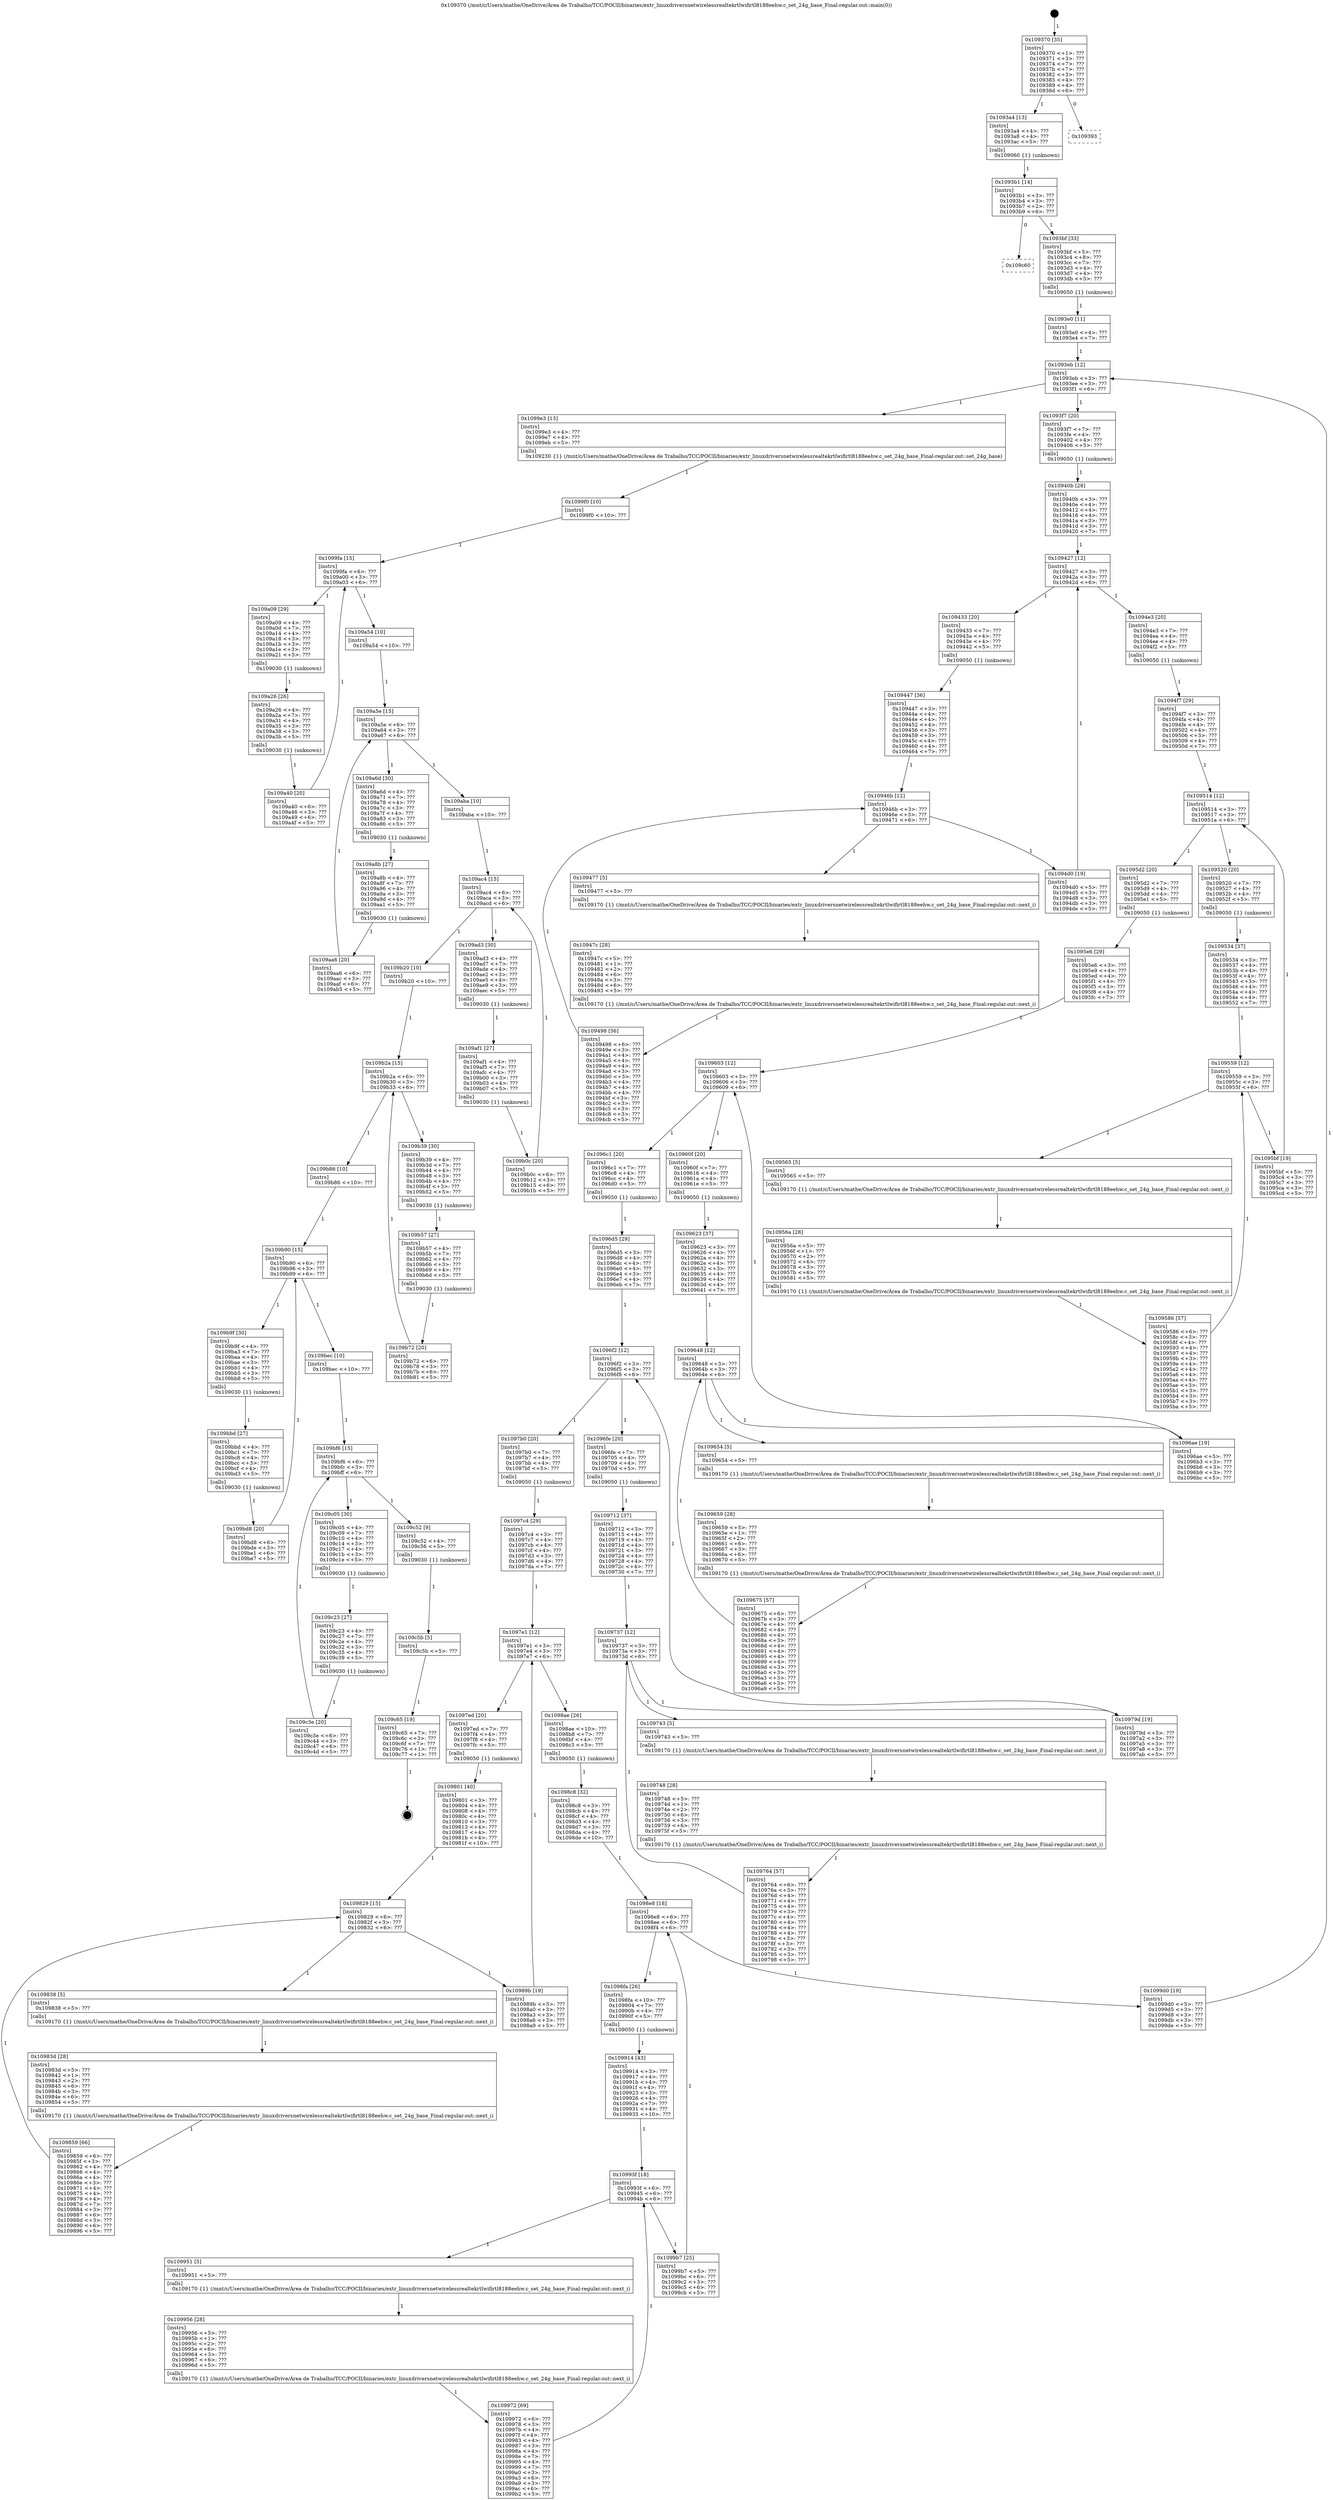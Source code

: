 digraph "0x109370" {
  label = "0x109370 (/mnt/c/Users/mathe/OneDrive/Área de Trabalho/TCC/POCII/binaries/extr_linuxdriversnetwirelessrealtekrtlwifirtl8188eehw.c_set_24g_base_Final-regular.out::main(0))"
  labelloc = "t"
  node[shape=record]

  Entry [label="",width=0.3,height=0.3,shape=circle,fillcolor=black,style=filled]
  "0x109370" [label="{
     0x109370 [35]\l
     | [instrs]\l
     &nbsp;&nbsp;0x109370 \<+1\>: ???\l
     &nbsp;&nbsp;0x109371 \<+3\>: ???\l
     &nbsp;&nbsp;0x109374 \<+7\>: ???\l
     &nbsp;&nbsp;0x10937b \<+7\>: ???\l
     &nbsp;&nbsp;0x109382 \<+3\>: ???\l
     &nbsp;&nbsp;0x109385 \<+4\>: ???\l
     &nbsp;&nbsp;0x109389 \<+4\>: ???\l
     &nbsp;&nbsp;0x10938d \<+6\>: ???\l
  }"]
  "0x1093a4" [label="{
     0x1093a4 [13]\l
     | [instrs]\l
     &nbsp;&nbsp;0x1093a4 \<+4\>: ???\l
     &nbsp;&nbsp;0x1093a8 \<+4\>: ???\l
     &nbsp;&nbsp;0x1093ac \<+5\>: ???\l
     | [calls]\l
     &nbsp;&nbsp;0x109060 \{1\} (unknown)\l
  }"]
  "0x109393" [label="{
     0x109393\l
  }", style=dashed]
  "0x1093b1" [label="{
     0x1093b1 [14]\l
     | [instrs]\l
     &nbsp;&nbsp;0x1093b1 \<+3\>: ???\l
     &nbsp;&nbsp;0x1093b4 \<+3\>: ???\l
     &nbsp;&nbsp;0x1093b7 \<+2\>: ???\l
     &nbsp;&nbsp;0x1093b9 \<+6\>: ???\l
  }"]
  "0x109c60" [label="{
     0x109c60\l
  }", style=dashed]
  "0x1093bf" [label="{
     0x1093bf [33]\l
     | [instrs]\l
     &nbsp;&nbsp;0x1093bf \<+5\>: ???\l
     &nbsp;&nbsp;0x1093c4 \<+8\>: ???\l
     &nbsp;&nbsp;0x1093cc \<+7\>: ???\l
     &nbsp;&nbsp;0x1093d3 \<+4\>: ???\l
     &nbsp;&nbsp;0x1093d7 \<+4\>: ???\l
     &nbsp;&nbsp;0x1093db \<+5\>: ???\l
     | [calls]\l
     &nbsp;&nbsp;0x109050 \{1\} (unknown)\l
  }"]
  Exit [label="",width=0.3,height=0.3,shape=circle,fillcolor=black,style=filled,peripheries=2]
  "0x1093eb" [label="{
     0x1093eb [12]\l
     | [instrs]\l
     &nbsp;&nbsp;0x1093eb \<+3\>: ???\l
     &nbsp;&nbsp;0x1093ee \<+3\>: ???\l
     &nbsp;&nbsp;0x1093f1 \<+6\>: ???\l
  }"]
  "0x1099e3" [label="{
     0x1099e3 [13]\l
     | [instrs]\l
     &nbsp;&nbsp;0x1099e3 \<+4\>: ???\l
     &nbsp;&nbsp;0x1099e7 \<+4\>: ???\l
     &nbsp;&nbsp;0x1099eb \<+5\>: ???\l
     | [calls]\l
     &nbsp;&nbsp;0x109230 \{1\} (/mnt/c/Users/mathe/OneDrive/Área de Trabalho/TCC/POCII/binaries/extr_linuxdriversnetwirelessrealtekrtlwifirtl8188eehw.c_set_24g_base_Final-regular.out::set_24g_base)\l
  }"]
  "0x1093f7" [label="{
     0x1093f7 [20]\l
     | [instrs]\l
     &nbsp;&nbsp;0x1093f7 \<+7\>: ???\l
     &nbsp;&nbsp;0x1093fe \<+4\>: ???\l
     &nbsp;&nbsp;0x109402 \<+4\>: ???\l
     &nbsp;&nbsp;0x109406 \<+5\>: ???\l
     | [calls]\l
     &nbsp;&nbsp;0x109050 \{1\} (unknown)\l
  }"]
  "0x109427" [label="{
     0x109427 [12]\l
     | [instrs]\l
     &nbsp;&nbsp;0x109427 \<+3\>: ???\l
     &nbsp;&nbsp;0x10942a \<+3\>: ???\l
     &nbsp;&nbsp;0x10942d \<+6\>: ???\l
  }"]
  "0x1094e3" [label="{
     0x1094e3 [20]\l
     | [instrs]\l
     &nbsp;&nbsp;0x1094e3 \<+7\>: ???\l
     &nbsp;&nbsp;0x1094ea \<+4\>: ???\l
     &nbsp;&nbsp;0x1094ee \<+4\>: ???\l
     &nbsp;&nbsp;0x1094f2 \<+5\>: ???\l
     | [calls]\l
     &nbsp;&nbsp;0x109050 \{1\} (unknown)\l
  }"]
  "0x109433" [label="{
     0x109433 [20]\l
     | [instrs]\l
     &nbsp;&nbsp;0x109433 \<+7\>: ???\l
     &nbsp;&nbsp;0x10943a \<+4\>: ???\l
     &nbsp;&nbsp;0x10943e \<+4\>: ???\l
     &nbsp;&nbsp;0x109442 \<+5\>: ???\l
     | [calls]\l
     &nbsp;&nbsp;0x109050 \{1\} (unknown)\l
  }"]
  "0x10946b" [label="{
     0x10946b [12]\l
     | [instrs]\l
     &nbsp;&nbsp;0x10946b \<+3\>: ???\l
     &nbsp;&nbsp;0x10946e \<+3\>: ???\l
     &nbsp;&nbsp;0x109471 \<+6\>: ???\l
  }"]
  "0x1094d0" [label="{
     0x1094d0 [19]\l
     | [instrs]\l
     &nbsp;&nbsp;0x1094d0 \<+5\>: ???\l
     &nbsp;&nbsp;0x1094d5 \<+3\>: ???\l
     &nbsp;&nbsp;0x1094d8 \<+3\>: ???\l
     &nbsp;&nbsp;0x1094db \<+3\>: ???\l
     &nbsp;&nbsp;0x1094de \<+5\>: ???\l
  }"]
  "0x109477" [label="{
     0x109477 [5]\l
     | [instrs]\l
     &nbsp;&nbsp;0x109477 \<+5\>: ???\l
     | [calls]\l
     &nbsp;&nbsp;0x109170 \{1\} (/mnt/c/Users/mathe/OneDrive/Área de Trabalho/TCC/POCII/binaries/extr_linuxdriversnetwirelessrealtekrtlwifirtl8188eehw.c_set_24g_base_Final-regular.out::next_i)\l
  }"]
  "0x10947c" [label="{
     0x10947c [28]\l
     | [instrs]\l
     &nbsp;&nbsp;0x10947c \<+5\>: ???\l
     &nbsp;&nbsp;0x109481 \<+1\>: ???\l
     &nbsp;&nbsp;0x109482 \<+2\>: ???\l
     &nbsp;&nbsp;0x109484 \<+6\>: ???\l
     &nbsp;&nbsp;0x10948a \<+3\>: ???\l
     &nbsp;&nbsp;0x10948d \<+6\>: ???\l
     &nbsp;&nbsp;0x109493 \<+5\>: ???\l
     | [calls]\l
     &nbsp;&nbsp;0x109170 \{1\} (/mnt/c/Users/mathe/OneDrive/Área de Trabalho/TCC/POCII/binaries/extr_linuxdriversnetwirelessrealtekrtlwifirtl8188eehw.c_set_24g_base_Final-regular.out::next_i)\l
  }"]
  "0x109498" [label="{
     0x109498 [56]\l
     | [instrs]\l
     &nbsp;&nbsp;0x109498 \<+6\>: ???\l
     &nbsp;&nbsp;0x10949e \<+3\>: ???\l
     &nbsp;&nbsp;0x1094a1 \<+4\>: ???\l
     &nbsp;&nbsp;0x1094a5 \<+4\>: ???\l
     &nbsp;&nbsp;0x1094a9 \<+4\>: ???\l
     &nbsp;&nbsp;0x1094ad \<+3\>: ???\l
     &nbsp;&nbsp;0x1094b0 \<+3\>: ???\l
     &nbsp;&nbsp;0x1094b3 \<+4\>: ???\l
     &nbsp;&nbsp;0x1094b7 \<+4\>: ???\l
     &nbsp;&nbsp;0x1094bb \<+4\>: ???\l
     &nbsp;&nbsp;0x1094bf \<+3\>: ???\l
     &nbsp;&nbsp;0x1094c2 \<+3\>: ???\l
     &nbsp;&nbsp;0x1094c5 \<+3\>: ???\l
     &nbsp;&nbsp;0x1094c8 \<+3\>: ???\l
     &nbsp;&nbsp;0x1094cb \<+5\>: ???\l
  }"]
  "0x109447" [label="{
     0x109447 [36]\l
     | [instrs]\l
     &nbsp;&nbsp;0x109447 \<+3\>: ???\l
     &nbsp;&nbsp;0x10944a \<+4\>: ???\l
     &nbsp;&nbsp;0x10944e \<+4\>: ???\l
     &nbsp;&nbsp;0x109452 \<+4\>: ???\l
     &nbsp;&nbsp;0x109456 \<+3\>: ???\l
     &nbsp;&nbsp;0x109459 \<+3\>: ???\l
     &nbsp;&nbsp;0x10945c \<+4\>: ???\l
     &nbsp;&nbsp;0x109460 \<+4\>: ???\l
     &nbsp;&nbsp;0x109464 \<+7\>: ???\l
  }"]
  "0x109c65" [label="{
     0x109c65 [19]\l
     | [instrs]\l
     &nbsp;&nbsp;0x109c65 \<+7\>: ???\l
     &nbsp;&nbsp;0x109c6c \<+3\>: ???\l
     &nbsp;&nbsp;0x109c6f \<+7\>: ???\l
     &nbsp;&nbsp;0x109c76 \<+1\>: ???\l
     &nbsp;&nbsp;0x109c77 \<+1\>: ???\l
  }"]
  "0x10940b" [label="{
     0x10940b [28]\l
     | [instrs]\l
     &nbsp;&nbsp;0x10940b \<+3\>: ???\l
     &nbsp;&nbsp;0x10940e \<+4\>: ???\l
     &nbsp;&nbsp;0x109412 \<+4\>: ???\l
     &nbsp;&nbsp;0x109416 \<+4\>: ???\l
     &nbsp;&nbsp;0x10941a \<+3\>: ???\l
     &nbsp;&nbsp;0x10941d \<+3\>: ???\l
     &nbsp;&nbsp;0x109420 \<+7\>: ???\l
  }"]
  "0x109514" [label="{
     0x109514 [12]\l
     | [instrs]\l
     &nbsp;&nbsp;0x109514 \<+3\>: ???\l
     &nbsp;&nbsp;0x109517 \<+3\>: ???\l
     &nbsp;&nbsp;0x10951a \<+6\>: ???\l
  }"]
  "0x1095d2" [label="{
     0x1095d2 [20]\l
     | [instrs]\l
     &nbsp;&nbsp;0x1095d2 \<+7\>: ???\l
     &nbsp;&nbsp;0x1095d9 \<+4\>: ???\l
     &nbsp;&nbsp;0x1095dd \<+4\>: ???\l
     &nbsp;&nbsp;0x1095e1 \<+5\>: ???\l
     | [calls]\l
     &nbsp;&nbsp;0x109050 \{1\} (unknown)\l
  }"]
  "0x109520" [label="{
     0x109520 [20]\l
     | [instrs]\l
     &nbsp;&nbsp;0x109520 \<+7\>: ???\l
     &nbsp;&nbsp;0x109527 \<+4\>: ???\l
     &nbsp;&nbsp;0x10952b \<+4\>: ???\l
     &nbsp;&nbsp;0x10952f \<+5\>: ???\l
     | [calls]\l
     &nbsp;&nbsp;0x109050 \{1\} (unknown)\l
  }"]
  "0x109559" [label="{
     0x109559 [12]\l
     | [instrs]\l
     &nbsp;&nbsp;0x109559 \<+3\>: ???\l
     &nbsp;&nbsp;0x10955c \<+3\>: ???\l
     &nbsp;&nbsp;0x10955f \<+6\>: ???\l
  }"]
  "0x1095bf" [label="{
     0x1095bf [19]\l
     | [instrs]\l
     &nbsp;&nbsp;0x1095bf \<+5\>: ???\l
     &nbsp;&nbsp;0x1095c4 \<+3\>: ???\l
     &nbsp;&nbsp;0x1095c7 \<+3\>: ???\l
     &nbsp;&nbsp;0x1095ca \<+3\>: ???\l
     &nbsp;&nbsp;0x1095cd \<+5\>: ???\l
  }"]
  "0x109565" [label="{
     0x109565 [5]\l
     | [instrs]\l
     &nbsp;&nbsp;0x109565 \<+5\>: ???\l
     | [calls]\l
     &nbsp;&nbsp;0x109170 \{1\} (/mnt/c/Users/mathe/OneDrive/Área de Trabalho/TCC/POCII/binaries/extr_linuxdriversnetwirelessrealtekrtlwifirtl8188eehw.c_set_24g_base_Final-regular.out::next_i)\l
  }"]
  "0x10956a" [label="{
     0x10956a [28]\l
     | [instrs]\l
     &nbsp;&nbsp;0x10956a \<+5\>: ???\l
     &nbsp;&nbsp;0x10956f \<+1\>: ???\l
     &nbsp;&nbsp;0x109570 \<+2\>: ???\l
     &nbsp;&nbsp;0x109572 \<+6\>: ???\l
     &nbsp;&nbsp;0x109578 \<+3\>: ???\l
     &nbsp;&nbsp;0x10957b \<+6\>: ???\l
     &nbsp;&nbsp;0x109581 \<+5\>: ???\l
     | [calls]\l
     &nbsp;&nbsp;0x109170 \{1\} (/mnt/c/Users/mathe/OneDrive/Área de Trabalho/TCC/POCII/binaries/extr_linuxdriversnetwirelessrealtekrtlwifirtl8188eehw.c_set_24g_base_Final-regular.out::next_i)\l
  }"]
  "0x109586" [label="{
     0x109586 [57]\l
     | [instrs]\l
     &nbsp;&nbsp;0x109586 \<+6\>: ???\l
     &nbsp;&nbsp;0x10958c \<+3\>: ???\l
     &nbsp;&nbsp;0x10958f \<+4\>: ???\l
     &nbsp;&nbsp;0x109593 \<+4\>: ???\l
     &nbsp;&nbsp;0x109597 \<+4\>: ???\l
     &nbsp;&nbsp;0x10959b \<+3\>: ???\l
     &nbsp;&nbsp;0x10959e \<+4\>: ???\l
     &nbsp;&nbsp;0x1095a2 \<+4\>: ???\l
     &nbsp;&nbsp;0x1095a6 \<+4\>: ???\l
     &nbsp;&nbsp;0x1095aa \<+4\>: ???\l
     &nbsp;&nbsp;0x1095ae \<+3\>: ???\l
     &nbsp;&nbsp;0x1095b1 \<+3\>: ???\l
     &nbsp;&nbsp;0x1095b4 \<+3\>: ???\l
     &nbsp;&nbsp;0x1095b7 \<+3\>: ???\l
     &nbsp;&nbsp;0x1095ba \<+5\>: ???\l
  }"]
  "0x109534" [label="{
     0x109534 [37]\l
     | [instrs]\l
     &nbsp;&nbsp;0x109534 \<+3\>: ???\l
     &nbsp;&nbsp;0x109537 \<+4\>: ???\l
     &nbsp;&nbsp;0x10953b \<+4\>: ???\l
     &nbsp;&nbsp;0x10953f \<+4\>: ???\l
     &nbsp;&nbsp;0x109543 \<+3\>: ???\l
     &nbsp;&nbsp;0x109546 \<+4\>: ???\l
     &nbsp;&nbsp;0x10954a \<+4\>: ???\l
     &nbsp;&nbsp;0x10954e \<+4\>: ???\l
     &nbsp;&nbsp;0x109552 \<+7\>: ???\l
  }"]
  "0x109c5b" [label="{
     0x109c5b [5]\l
     | [instrs]\l
     &nbsp;&nbsp;0x109c5b \<+5\>: ???\l
  }"]
  "0x1094f7" [label="{
     0x1094f7 [29]\l
     | [instrs]\l
     &nbsp;&nbsp;0x1094f7 \<+3\>: ???\l
     &nbsp;&nbsp;0x1094fa \<+4\>: ???\l
     &nbsp;&nbsp;0x1094fe \<+4\>: ???\l
     &nbsp;&nbsp;0x109502 \<+4\>: ???\l
     &nbsp;&nbsp;0x109506 \<+3\>: ???\l
     &nbsp;&nbsp;0x109509 \<+4\>: ???\l
     &nbsp;&nbsp;0x10950d \<+7\>: ???\l
  }"]
  "0x109603" [label="{
     0x109603 [12]\l
     | [instrs]\l
     &nbsp;&nbsp;0x109603 \<+3\>: ???\l
     &nbsp;&nbsp;0x109606 \<+3\>: ???\l
     &nbsp;&nbsp;0x109609 \<+6\>: ???\l
  }"]
  "0x1096c1" [label="{
     0x1096c1 [20]\l
     | [instrs]\l
     &nbsp;&nbsp;0x1096c1 \<+7\>: ???\l
     &nbsp;&nbsp;0x1096c8 \<+4\>: ???\l
     &nbsp;&nbsp;0x1096cc \<+4\>: ???\l
     &nbsp;&nbsp;0x1096d0 \<+5\>: ???\l
     | [calls]\l
     &nbsp;&nbsp;0x109050 \{1\} (unknown)\l
  }"]
  "0x10960f" [label="{
     0x10960f [20]\l
     | [instrs]\l
     &nbsp;&nbsp;0x10960f \<+7\>: ???\l
     &nbsp;&nbsp;0x109616 \<+4\>: ???\l
     &nbsp;&nbsp;0x10961a \<+4\>: ???\l
     &nbsp;&nbsp;0x10961e \<+5\>: ???\l
     | [calls]\l
     &nbsp;&nbsp;0x109050 \{1\} (unknown)\l
  }"]
  "0x109648" [label="{
     0x109648 [12]\l
     | [instrs]\l
     &nbsp;&nbsp;0x109648 \<+3\>: ???\l
     &nbsp;&nbsp;0x10964b \<+3\>: ???\l
     &nbsp;&nbsp;0x10964e \<+6\>: ???\l
  }"]
  "0x1096ae" [label="{
     0x1096ae [19]\l
     | [instrs]\l
     &nbsp;&nbsp;0x1096ae \<+5\>: ???\l
     &nbsp;&nbsp;0x1096b3 \<+3\>: ???\l
     &nbsp;&nbsp;0x1096b6 \<+3\>: ???\l
     &nbsp;&nbsp;0x1096b9 \<+3\>: ???\l
     &nbsp;&nbsp;0x1096bc \<+5\>: ???\l
  }"]
  "0x109654" [label="{
     0x109654 [5]\l
     | [instrs]\l
     &nbsp;&nbsp;0x109654 \<+5\>: ???\l
     | [calls]\l
     &nbsp;&nbsp;0x109170 \{1\} (/mnt/c/Users/mathe/OneDrive/Área de Trabalho/TCC/POCII/binaries/extr_linuxdriversnetwirelessrealtekrtlwifirtl8188eehw.c_set_24g_base_Final-regular.out::next_i)\l
  }"]
  "0x109659" [label="{
     0x109659 [28]\l
     | [instrs]\l
     &nbsp;&nbsp;0x109659 \<+5\>: ???\l
     &nbsp;&nbsp;0x10965e \<+1\>: ???\l
     &nbsp;&nbsp;0x10965f \<+2\>: ???\l
     &nbsp;&nbsp;0x109661 \<+6\>: ???\l
     &nbsp;&nbsp;0x109667 \<+3\>: ???\l
     &nbsp;&nbsp;0x10966a \<+6\>: ???\l
     &nbsp;&nbsp;0x109670 \<+5\>: ???\l
     | [calls]\l
     &nbsp;&nbsp;0x109170 \{1\} (/mnt/c/Users/mathe/OneDrive/Área de Trabalho/TCC/POCII/binaries/extr_linuxdriversnetwirelessrealtekrtlwifirtl8188eehw.c_set_24g_base_Final-regular.out::next_i)\l
  }"]
  "0x109675" [label="{
     0x109675 [57]\l
     | [instrs]\l
     &nbsp;&nbsp;0x109675 \<+6\>: ???\l
     &nbsp;&nbsp;0x10967b \<+3\>: ???\l
     &nbsp;&nbsp;0x10967e \<+4\>: ???\l
     &nbsp;&nbsp;0x109682 \<+4\>: ???\l
     &nbsp;&nbsp;0x109686 \<+4\>: ???\l
     &nbsp;&nbsp;0x10968a \<+3\>: ???\l
     &nbsp;&nbsp;0x10968d \<+4\>: ???\l
     &nbsp;&nbsp;0x109691 \<+4\>: ???\l
     &nbsp;&nbsp;0x109695 \<+4\>: ???\l
     &nbsp;&nbsp;0x109699 \<+4\>: ???\l
     &nbsp;&nbsp;0x10969d \<+3\>: ???\l
     &nbsp;&nbsp;0x1096a0 \<+3\>: ???\l
     &nbsp;&nbsp;0x1096a3 \<+3\>: ???\l
     &nbsp;&nbsp;0x1096a6 \<+3\>: ???\l
     &nbsp;&nbsp;0x1096a9 \<+5\>: ???\l
  }"]
  "0x109623" [label="{
     0x109623 [37]\l
     | [instrs]\l
     &nbsp;&nbsp;0x109623 \<+3\>: ???\l
     &nbsp;&nbsp;0x109626 \<+4\>: ???\l
     &nbsp;&nbsp;0x10962a \<+4\>: ???\l
     &nbsp;&nbsp;0x10962e \<+4\>: ???\l
     &nbsp;&nbsp;0x109632 \<+3\>: ???\l
     &nbsp;&nbsp;0x109635 \<+4\>: ???\l
     &nbsp;&nbsp;0x109639 \<+4\>: ???\l
     &nbsp;&nbsp;0x10963d \<+4\>: ???\l
     &nbsp;&nbsp;0x109641 \<+7\>: ???\l
  }"]
  "0x109bec" [label="{
     0x109bec [10]\l
     | [instrs]\l
     &nbsp;&nbsp;0x109bec \<+10\>: ???\l
  }"]
  "0x1095e6" [label="{
     0x1095e6 [29]\l
     | [instrs]\l
     &nbsp;&nbsp;0x1095e6 \<+3\>: ???\l
     &nbsp;&nbsp;0x1095e9 \<+4\>: ???\l
     &nbsp;&nbsp;0x1095ed \<+4\>: ???\l
     &nbsp;&nbsp;0x1095f1 \<+4\>: ???\l
     &nbsp;&nbsp;0x1095f5 \<+3\>: ???\l
     &nbsp;&nbsp;0x1095f8 \<+4\>: ???\l
     &nbsp;&nbsp;0x1095fc \<+7\>: ???\l
  }"]
  "0x1096f2" [label="{
     0x1096f2 [12]\l
     | [instrs]\l
     &nbsp;&nbsp;0x1096f2 \<+3\>: ???\l
     &nbsp;&nbsp;0x1096f5 \<+3\>: ???\l
     &nbsp;&nbsp;0x1096f8 \<+6\>: ???\l
  }"]
  "0x1097b0" [label="{
     0x1097b0 [20]\l
     | [instrs]\l
     &nbsp;&nbsp;0x1097b0 \<+7\>: ???\l
     &nbsp;&nbsp;0x1097b7 \<+4\>: ???\l
     &nbsp;&nbsp;0x1097bb \<+4\>: ???\l
     &nbsp;&nbsp;0x1097bf \<+5\>: ???\l
     | [calls]\l
     &nbsp;&nbsp;0x109050 \{1\} (unknown)\l
  }"]
  "0x1096fe" [label="{
     0x1096fe [20]\l
     | [instrs]\l
     &nbsp;&nbsp;0x1096fe \<+7\>: ???\l
     &nbsp;&nbsp;0x109705 \<+4\>: ???\l
     &nbsp;&nbsp;0x109709 \<+4\>: ???\l
     &nbsp;&nbsp;0x10970d \<+5\>: ???\l
     | [calls]\l
     &nbsp;&nbsp;0x109050 \{1\} (unknown)\l
  }"]
  "0x109737" [label="{
     0x109737 [12]\l
     | [instrs]\l
     &nbsp;&nbsp;0x109737 \<+3\>: ???\l
     &nbsp;&nbsp;0x10973a \<+3\>: ???\l
     &nbsp;&nbsp;0x10973d \<+6\>: ???\l
  }"]
  "0x10979d" [label="{
     0x10979d [19]\l
     | [instrs]\l
     &nbsp;&nbsp;0x10979d \<+5\>: ???\l
     &nbsp;&nbsp;0x1097a2 \<+3\>: ???\l
     &nbsp;&nbsp;0x1097a5 \<+3\>: ???\l
     &nbsp;&nbsp;0x1097a8 \<+3\>: ???\l
     &nbsp;&nbsp;0x1097ab \<+5\>: ???\l
  }"]
  "0x109743" [label="{
     0x109743 [5]\l
     | [instrs]\l
     &nbsp;&nbsp;0x109743 \<+5\>: ???\l
     | [calls]\l
     &nbsp;&nbsp;0x109170 \{1\} (/mnt/c/Users/mathe/OneDrive/Área de Trabalho/TCC/POCII/binaries/extr_linuxdriversnetwirelessrealtekrtlwifirtl8188eehw.c_set_24g_base_Final-regular.out::next_i)\l
  }"]
  "0x109748" [label="{
     0x109748 [28]\l
     | [instrs]\l
     &nbsp;&nbsp;0x109748 \<+5\>: ???\l
     &nbsp;&nbsp;0x10974d \<+1\>: ???\l
     &nbsp;&nbsp;0x10974e \<+2\>: ???\l
     &nbsp;&nbsp;0x109750 \<+6\>: ???\l
     &nbsp;&nbsp;0x109756 \<+3\>: ???\l
     &nbsp;&nbsp;0x109759 \<+6\>: ???\l
     &nbsp;&nbsp;0x10975f \<+5\>: ???\l
     | [calls]\l
     &nbsp;&nbsp;0x109170 \{1\} (/mnt/c/Users/mathe/OneDrive/Área de Trabalho/TCC/POCII/binaries/extr_linuxdriversnetwirelessrealtekrtlwifirtl8188eehw.c_set_24g_base_Final-regular.out::next_i)\l
  }"]
  "0x109764" [label="{
     0x109764 [57]\l
     | [instrs]\l
     &nbsp;&nbsp;0x109764 \<+6\>: ???\l
     &nbsp;&nbsp;0x10976a \<+3\>: ???\l
     &nbsp;&nbsp;0x10976d \<+4\>: ???\l
     &nbsp;&nbsp;0x109771 \<+4\>: ???\l
     &nbsp;&nbsp;0x109775 \<+4\>: ???\l
     &nbsp;&nbsp;0x109779 \<+3\>: ???\l
     &nbsp;&nbsp;0x10977c \<+4\>: ???\l
     &nbsp;&nbsp;0x109780 \<+4\>: ???\l
     &nbsp;&nbsp;0x109784 \<+4\>: ???\l
     &nbsp;&nbsp;0x109788 \<+4\>: ???\l
     &nbsp;&nbsp;0x10978c \<+3\>: ???\l
     &nbsp;&nbsp;0x10978f \<+3\>: ???\l
     &nbsp;&nbsp;0x109792 \<+3\>: ???\l
     &nbsp;&nbsp;0x109795 \<+3\>: ???\l
     &nbsp;&nbsp;0x109798 \<+5\>: ???\l
  }"]
  "0x109712" [label="{
     0x109712 [37]\l
     | [instrs]\l
     &nbsp;&nbsp;0x109712 \<+3\>: ???\l
     &nbsp;&nbsp;0x109715 \<+4\>: ???\l
     &nbsp;&nbsp;0x109719 \<+4\>: ???\l
     &nbsp;&nbsp;0x10971d \<+4\>: ???\l
     &nbsp;&nbsp;0x109721 \<+3\>: ???\l
     &nbsp;&nbsp;0x109724 \<+4\>: ???\l
     &nbsp;&nbsp;0x109728 \<+4\>: ???\l
     &nbsp;&nbsp;0x10972c \<+4\>: ???\l
     &nbsp;&nbsp;0x109730 \<+7\>: ???\l
  }"]
  "0x109c3e" [label="{
     0x109c3e [20]\l
     | [instrs]\l
     &nbsp;&nbsp;0x109c3e \<+6\>: ???\l
     &nbsp;&nbsp;0x109c44 \<+3\>: ???\l
     &nbsp;&nbsp;0x109c47 \<+6\>: ???\l
     &nbsp;&nbsp;0x109c4d \<+5\>: ???\l
  }"]
  "0x1096d5" [label="{
     0x1096d5 [29]\l
     | [instrs]\l
     &nbsp;&nbsp;0x1096d5 \<+3\>: ???\l
     &nbsp;&nbsp;0x1096d8 \<+4\>: ???\l
     &nbsp;&nbsp;0x1096dc \<+4\>: ???\l
     &nbsp;&nbsp;0x1096e0 \<+4\>: ???\l
     &nbsp;&nbsp;0x1096e4 \<+3\>: ???\l
     &nbsp;&nbsp;0x1096e7 \<+4\>: ???\l
     &nbsp;&nbsp;0x1096eb \<+7\>: ???\l
  }"]
  "0x1097e1" [label="{
     0x1097e1 [12]\l
     | [instrs]\l
     &nbsp;&nbsp;0x1097e1 \<+3\>: ???\l
     &nbsp;&nbsp;0x1097e4 \<+3\>: ???\l
     &nbsp;&nbsp;0x1097e7 \<+6\>: ???\l
  }"]
  "0x1098ae" [label="{
     0x1098ae [26]\l
     | [instrs]\l
     &nbsp;&nbsp;0x1098ae \<+10\>: ???\l
     &nbsp;&nbsp;0x1098b8 \<+7\>: ???\l
     &nbsp;&nbsp;0x1098bf \<+4\>: ???\l
     &nbsp;&nbsp;0x1098c3 \<+5\>: ???\l
     | [calls]\l
     &nbsp;&nbsp;0x109050 \{1\} (unknown)\l
  }"]
  "0x1097ed" [label="{
     0x1097ed [20]\l
     | [instrs]\l
     &nbsp;&nbsp;0x1097ed \<+7\>: ???\l
     &nbsp;&nbsp;0x1097f4 \<+4\>: ???\l
     &nbsp;&nbsp;0x1097f8 \<+4\>: ???\l
     &nbsp;&nbsp;0x1097fc \<+5\>: ???\l
     | [calls]\l
     &nbsp;&nbsp;0x109050 \{1\} (unknown)\l
  }"]
  "0x109829" [label="{
     0x109829 [15]\l
     | [instrs]\l
     &nbsp;&nbsp;0x109829 \<+6\>: ???\l
     &nbsp;&nbsp;0x10982f \<+3\>: ???\l
     &nbsp;&nbsp;0x109832 \<+6\>: ???\l
  }"]
  "0x10989b" [label="{
     0x10989b [19]\l
     | [instrs]\l
     &nbsp;&nbsp;0x10989b \<+5\>: ???\l
     &nbsp;&nbsp;0x1098a0 \<+3\>: ???\l
     &nbsp;&nbsp;0x1098a3 \<+3\>: ???\l
     &nbsp;&nbsp;0x1098a6 \<+3\>: ???\l
     &nbsp;&nbsp;0x1098a9 \<+5\>: ???\l
  }"]
  "0x109838" [label="{
     0x109838 [5]\l
     | [instrs]\l
     &nbsp;&nbsp;0x109838 \<+5\>: ???\l
     | [calls]\l
     &nbsp;&nbsp;0x109170 \{1\} (/mnt/c/Users/mathe/OneDrive/Área de Trabalho/TCC/POCII/binaries/extr_linuxdriversnetwirelessrealtekrtlwifirtl8188eehw.c_set_24g_base_Final-regular.out::next_i)\l
  }"]
  "0x10983d" [label="{
     0x10983d [28]\l
     | [instrs]\l
     &nbsp;&nbsp;0x10983d \<+5\>: ???\l
     &nbsp;&nbsp;0x109842 \<+1\>: ???\l
     &nbsp;&nbsp;0x109843 \<+2\>: ???\l
     &nbsp;&nbsp;0x109845 \<+6\>: ???\l
     &nbsp;&nbsp;0x10984b \<+3\>: ???\l
     &nbsp;&nbsp;0x10984e \<+6\>: ???\l
     &nbsp;&nbsp;0x109854 \<+5\>: ???\l
     | [calls]\l
     &nbsp;&nbsp;0x109170 \{1\} (/mnt/c/Users/mathe/OneDrive/Área de Trabalho/TCC/POCII/binaries/extr_linuxdriversnetwirelessrealtekrtlwifirtl8188eehw.c_set_24g_base_Final-regular.out::next_i)\l
  }"]
  "0x109859" [label="{
     0x109859 [66]\l
     | [instrs]\l
     &nbsp;&nbsp;0x109859 \<+6\>: ???\l
     &nbsp;&nbsp;0x10985f \<+3\>: ???\l
     &nbsp;&nbsp;0x109862 \<+4\>: ???\l
     &nbsp;&nbsp;0x109866 \<+4\>: ???\l
     &nbsp;&nbsp;0x10986a \<+4\>: ???\l
     &nbsp;&nbsp;0x10986e \<+3\>: ???\l
     &nbsp;&nbsp;0x109871 \<+4\>: ???\l
     &nbsp;&nbsp;0x109875 \<+4\>: ???\l
     &nbsp;&nbsp;0x109879 \<+4\>: ???\l
     &nbsp;&nbsp;0x10987d \<+7\>: ???\l
     &nbsp;&nbsp;0x109884 \<+3\>: ???\l
     &nbsp;&nbsp;0x109887 \<+6\>: ???\l
     &nbsp;&nbsp;0x10988d \<+3\>: ???\l
     &nbsp;&nbsp;0x109890 \<+6\>: ???\l
     &nbsp;&nbsp;0x109896 \<+5\>: ???\l
  }"]
  "0x109801" [label="{
     0x109801 [40]\l
     | [instrs]\l
     &nbsp;&nbsp;0x109801 \<+3\>: ???\l
     &nbsp;&nbsp;0x109804 \<+4\>: ???\l
     &nbsp;&nbsp;0x109808 \<+4\>: ???\l
     &nbsp;&nbsp;0x10980c \<+4\>: ???\l
     &nbsp;&nbsp;0x109810 \<+3\>: ???\l
     &nbsp;&nbsp;0x109813 \<+4\>: ???\l
     &nbsp;&nbsp;0x109817 \<+4\>: ???\l
     &nbsp;&nbsp;0x10981b \<+4\>: ???\l
     &nbsp;&nbsp;0x10981f \<+10\>: ???\l
  }"]
  "0x109c23" [label="{
     0x109c23 [27]\l
     | [instrs]\l
     &nbsp;&nbsp;0x109c23 \<+4\>: ???\l
     &nbsp;&nbsp;0x109c27 \<+7\>: ???\l
     &nbsp;&nbsp;0x109c2e \<+4\>: ???\l
     &nbsp;&nbsp;0x109c32 \<+3\>: ???\l
     &nbsp;&nbsp;0x109c35 \<+4\>: ???\l
     &nbsp;&nbsp;0x109c39 \<+5\>: ???\l
     | [calls]\l
     &nbsp;&nbsp;0x109030 \{1\} (unknown)\l
  }"]
  "0x1097c4" [label="{
     0x1097c4 [29]\l
     | [instrs]\l
     &nbsp;&nbsp;0x1097c4 \<+3\>: ???\l
     &nbsp;&nbsp;0x1097c7 \<+4\>: ???\l
     &nbsp;&nbsp;0x1097cb \<+4\>: ???\l
     &nbsp;&nbsp;0x1097cf \<+4\>: ???\l
     &nbsp;&nbsp;0x1097d3 \<+3\>: ???\l
     &nbsp;&nbsp;0x1097d6 \<+4\>: ???\l
     &nbsp;&nbsp;0x1097da \<+7\>: ???\l
  }"]
  "0x1098e8" [label="{
     0x1098e8 [18]\l
     | [instrs]\l
     &nbsp;&nbsp;0x1098e8 \<+6\>: ???\l
     &nbsp;&nbsp;0x1098ee \<+6\>: ???\l
     &nbsp;&nbsp;0x1098f4 \<+6\>: ???\l
  }"]
  "0x1099d0" [label="{
     0x1099d0 [19]\l
     | [instrs]\l
     &nbsp;&nbsp;0x1099d0 \<+5\>: ???\l
     &nbsp;&nbsp;0x1099d5 \<+3\>: ???\l
     &nbsp;&nbsp;0x1099d8 \<+3\>: ???\l
     &nbsp;&nbsp;0x1099db \<+3\>: ???\l
     &nbsp;&nbsp;0x1099de \<+5\>: ???\l
  }"]
  "0x1098fa" [label="{
     0x1098fa [26]\l
     | [instrs]\l
     &nbsp;&nbsp;0x1098fa \<+10\>: ???\l
     &nbsp;&nbsp;0x109904 \<+7\>: ???\l
     &nbsp;&nbsp;0x10990b \<+4\>: ???\l
     &nbsp;&nbsp;0x10990f \<+5\>: ???\l
     | [calls]\l
     &nbsp;&nbsp;0x109050 \{1\} (unknown)\l
  }"]
  "0x10993f" [label="{
     0x10993f [18]\l
     | [instrs]\l
     &nbsp;&nbsp;0x10993f \<+6\>: ???\l
     &nbsp;&nbsp;0x109945 \<+6\>: ???\l
     &nbsp;&nbsp;0x10994b \<+6\>: ???\l
  }"]
  "0x1099b7" [label="{
     0x1099b7 [25]\l
     | [instrs]\l
     &nbsp;&nbsp;0x1099b7 \<+5\>: ???\l
     &nbsp;&nbsp;0x1099bc \<+6\>: ???\l
     &nbsp;&nbsp;0x1099c2 \<+3\>: ???\l
     &nbsp;&nbsp;0x1099c5 \<+6\>: ???\l
     &nbsp;&nbsp;0x1099cb \<+5\>: ???\l
  }"]
  "0x109951" [label="{
     0x109951 [5]\l
     | [instrs]\l
     &nbsp;&nbsp;0x109951 \<+5\>: ???\l
     | [calls]\l
     &nbsp;&nbsp;0x109170 \{1\} (/mnt/c/Users/mathe/OneDrive/Área de Trabalho/TCC/POCII/binaries/extr_linuxdriversnetwirelessrealtekrtlwifirtl8188eehw.c_set_24g_base_Final-regular.out::next_i)\l
  }"]
  "0x109956" [label="{
     0x109956 [28]\l
     | [instrs]\l
     &nbsp;&nbsp;0x109956 \<+5\>: ???\l
     &nbsp;&nbsp;0x10995b \<+1\>: ???\l
     &nbsp;&nbsp;0x10995c \<+2\>: ???\l
     &nbsp;&nbsp;0x10995e \<+6\>: ???\l
     &nbsp;&nbsp;0x109964 \<+3\>: ???\l
     &nbsp;&nbsp;0x109967 \<+6\>: ???\l
     &nbsp;&nbsp;0x10996d \<+5\>: ???\l
     | [calls]\l
     &nbsp;&nbsp;0x109170 \{1\} (/mnt/c/Users/mathe/OneDrive/Área de Trabalho/TCC/POCII/binaries/extr_linuxdriversnetwirelessrealtekrtlwifirtl8188eehw.c_set_24g_base_Final-regular.out::next_i)\l
  }"]
  "0x109972" [label="{
     0x109972 [69]\l
     | [instrs]\l
     &nbsp;&nbsp;0x109972 \<+6\>: ???\l
     &nbsp;&nbsp;0x109978 \<+3\>: ???\l
     &nbsp;&nbsp;0x10997b \<+4\>: ???\l
     &nbsp;&nbsp;0x10997f \<+4\>: ???\l
     &nbsp;&nbsp;0x109983 \<+4\>: ???\l
     &nbsp;&nbsp;0x109987 \<+3\>: ???\l
     &nbsp;&nbsp;0x10998a \<+4\>: ???\l
     &nbsp;&nbsp;0x10998e \<+7\>: ???\l
     &nbsp;&nbsp;0x109995 \<+4\>: ???\l
     &nbsp;&nbsp;0x109999 \<+7\>: ???\l
     &nbsp;&nbsp;0x1099a0 \<+3\>: ???\l
     &nbsp;&nbsp;0x1099a3 \<+6\>: ???\l
     &nbsp;&nbsp;0x1099a9 \<+3\>: ???\l
     &nbsp;&nbsp;0x1099ac \<+6\>: ???\l
     &nbsp;&nbsp;0x1099b2 \<+5\>: ???\l
  }"]
  "0x109914" [label="{
     0x109914 [43]\l
     | [instrs]\l
     &nbsp;&nbsp;0x109914 \<+3\>: ???\l
     &nbsp;&nbsp;0x109917 \<+4\>: ???\l
     &nbsp;&nbsp;0x10991b \<+4\>: ???\l
     &nbsp;&nbsp;0x10991f \<+4\>: ???\l
     &nbsp;&nbsp;0x109923 \<+3\>: ???\l
     &nbsp;&nbsp;0x109926 \<+4\>: ???\l
     &nbsp;&nbsp;0x10992a \<+7\>: ???\l
     &nbsp;&nbsp;0x109931 \<+4\>: ???\l
     &nbsp;&nbsp;0x109935 \<+10\>: ???\l
  }"]
  "0x109c05" [label="{
     0x109c05 [30]\l
     | [instrs]\l
     &nbsp;&nbsp;0x109c05 \<+4\>: ???\l
     &nbsp;&nbsp;0x109c09 \<+7\>: ???\l
     &nbsp;&nbsp;0x109c10 \<+4\>: ???\l
     &nbsp;&nbsp;0x109c14 \<+3\>: ???\l
     &nbsp;&nbsp;0x109c17 \<+4\>: ???\l
     &nbsp;&nbsp;0x109c1b \<+3\>: ???\l
     &nbsp;&nbsp;0x109c1e \<+5\>: ???\l
     | [calls]\l
     &nbsp;&nbsp;0x109030 \{1\} (unknown)\l
  }"]
  "0x1098c8" [label="{
     0x1098c8 [32]\l
     | [instrs]\l
     &nbsp;&nbsp;0x1098c8 \<+3\>: ???\l
     &nbsp;&nbsp;0x1098cb \<+4\>: ???\l
     &nbsp;&nbsp;0x1098cf \<+4\>: ???\l
     &nbsp;&nbsp;0x1098d3 \<+4\>: ???\l
     &nbsp;&nbsp;0x1098d7 \<+3\>: ???\l
     &nbsp;&nbsp;0x1098da \<+4\>: ???\l
     &nbsp;&nbsp;0x1098de \<+10\>: ???\l
  }"]
  "0x109c52" [label="{
     0x109c52 [9]\l
     | [instrs]\l
     &nbsp;&nbsp;0x109c52 \<+4\>: ???\l
     &nbsp;&nbsp;0x109c56 \<+5\>: ???\l
     | [calls]\l
     &nbsp;&nbsp;0x109030 \{1\} (unknown)\l
  }"]
  "0x1093e0" [label="{
     0x1093e0 [11]\l
     | [instrs]\l
     &nbsp;&nbsp;0x1093e0 \<+4\>: ???\l
     &nbsp;&nbsp;0x1093e4 \<+7\>: ???\l
  }"]
  "0x1099fa" [label="{
     0x1099fa [15]\l
     | [instrs]\l
     &nbsp;&nbsp;0x1099fa \<+6\>: ???\l
     &nbsp;&nbsp;0x109a00 \<+3\>: ???\l
     &nbsp;&nbsp;0x109a03 \<+6\>: ???\l
  }"]
  "0x109a5e" [label="{
     0x109a5e [15]\l
     | [instrs]\l
     &nbsp;&nbsp;0x109a5e \<+6\>: ???\l
     &nbsp;&nbsp;0x109a64 \<+3\>: ???\l
     &nbsp;&nbsp;0x109a67 \<+6\>: ???\l
  }"]
  "0x109a09" [label="{
     0x109a09 [29]\l
     | [instrs]\l
     &nbsp;&nbsp;0x109a09 \<+4\>: ???\l
     &nbsp;&nbsp;0x109a0d \<+7\>: ???\l
     &nbsp;&nbsp;0x109a14 \<+4\>: ???\l
     &nbsp;&nbsp;0x109a18 \<+3\>: ???\l
     &nbsp;&nbsp;0x109a1b \<+3\>: ???\l
     &nbsp;&nbsp;0x109a1e \<+3\>: ???\l
     &nbsp;&nbsp;0x109a21 \<+5\>: ???\l
     | [calls]\l
     &nbsp;&nbsp;0x109030 \{1\} (unknown)\l
  }"]
  "0x109a26" [label="{
     0x109a26 [26]\l
     | [instrs]\l
     &nbsp;&nbsp;0x109a26 \<+4\>: ???\l
     &nbsp;&nbsp;0x109a2a \<+7\>: ???\l
     &nbsp;&nbsp;0x109a31 \<+4\>: ???\l
     &nbsp;&nbsp;0x109a35 \<+3\>: ???\l
     &nbsp;&nbsp;0x109a38 \<+3\>: ???\l
     &nbsp;&nbsp;0x109a3b \<+5\>: ???\l
     | [calls]\l
     &nbsp;&nbsp;0x109030 \{1\} (unknown)\l
  }"]
  "0x109a40" [label="{
     0x109a40 [20]\l
     | [instrs]\l
     &nbsp;&nbsp;0x109a40 \<+6\>: ???\l
     &nbsp;&nbsp;0x109a46 \<+3\>: ???\l
     &nbsp;&nbsp;0x109a49 \<+6\>: ???\l
     &nbsp;&nbsp;0x109a4f \<+5\>: ???\l
  }"]
  "0x1099f0" [label="{
     0x1099f0 [10]\l
     | [instrs]\l
     &nbsp;&nbsp;0x1099f0 \<+10\>: ???\l
  }"]
  "0x109ac4" [label="{
     0x109ac4 [15]\l
     | [instrs]\l
     &nbsp;&nbsp;0x109ac4 \<+6\>: ???\l
     &nbsp;&nbsp;0x109aca \<+3\>: ???\l
     &nbsp;&nbsp;0x109acd \<+6\>: ???\l
  }"]
  "0x109a6d" [label="{
     0x109a6d [30]\l
     | [instrs]\l
     &nbsp;&nbsp;0x109a6d \<+4\>: ???\l
     &nbsp;&nbsp;0x109a71 \<+7\>: ???\l
     &nbsp;&nbsp;0x109a78 \<+4\>: ???\l
     &nbsp;&nbsp;0x109a7c \<+3\>: ???\l
     &nbsp;&nbsp;0x109a7f \<+4\>: ???\l
     &nbsp;&nbsp;0x109a83 \<+3\>: ???\l
     &nbsp;&nbsp;0x109a86 \<+5\>: ???\l
     | [calls]\l
     &nbsp;&nbsp;0x109030 \{1\} (unknown)\l
  }"]
  "0x109a8b" [label="{
     0x109a8b [27]\l
     | [instrs]\l
     &nbsp;&nbsp;0x109a8b \<+4\>: ???\l
     &nbsp;&nbsp;0x109a8f \<+7\>: ???\l
     &nbsp;&nbsp;0x109a96 \<+4\>: ???\l
     &nbsp;&nbsp;0x109a9a \<+3\>: ???\l
     &nbsp;&nbsp;0x109a9d \<+4\>: ???\l
     &nbsp;&nbsp;0x109aa1 \<+5\>: ???\l
     | [calls]\l
     &nbsp;&nbsp;0x109030 \{1\} (unknown)\l
  }"]
  "0x109aa6" [label="{
     0x109aa6 [20]\l
     | [instrs]\l
     &nbsp;&nbsp;0x109aa6 \<+6\>: ???\l
     &nbsp;&nbsp;0x109aac \<+3\>: ???\l
     &nbsp;&nbsp;0x109aaf \<+6\>: ???\l
     &nbsp;&nbsp;0x109ab5 \<+5\>: ???\l
  }"]
  "0x109a54" [label="{
     0x109a54 [10]\l
     | [instrs]\l
     &nbsp;&nbsp;0x109a54 \<+10\>: ???\l
  }"]
  "0x109b2a" [label="{
     0x109b2a [15]\l
     | [instrs]\l
     &nbsp;&nbsp;0x109b2a \<+6\>: ???\l
     &nbsp;&nbsp;0x109b30 \<+3\>: ???\l
     &nbsp;&nbsp;0x109b33 \<+6\>: ???\l
  }"]
  "0x109ad3" [label="{
     0x109ad3 [30]\l
     | [instrs]\l
     &nbsp;&nbsp;0x109ad3 \<+4\>: ???\l
     &nbsp;&nbsp;0x109ad7 \<+7\>: ???\l
     &nbsp;&nbsp;0x109ade \<+4\>: ???\l
     &nbsp;&nbsp;0x109ae2 \<+3\>: ???\l
     &nbsp;&nbsp;0x109ae5 \<+4\>: ???\l
     &nbsp;&nbsp;0x109ae9 \<+3\>: ???\l
     &nbsp;&nbsp;0x109aec \<+5\>: ???\l
     | [calls]\l
     &nbsp;&nbsp;0x109030 \{1\} (unknown)\l
  }"]
  "0x109af1" [label="{
     0x109af1 [27]\l
     | [instrs]\l
     &nbsp;&nbsp;0x109af1 \<+4\>: ???\l
     &nbsp;&nbsp;0x109af5 \<+7\>: ???\l
     &nbsp;&nbsp;0x109afc \<+4\>: ???\l
     &nbsp;&nbsp;0x109b00 \<+3\>: ???\l
     &nbsp;&nbsp;0x109b03 \<+4\>: ???\l
     &nbsp;&nbsp;0x109b07 \<+5\>: ???\l
     | [calls]\l
     &nbsp;&nbsp;0x109030 \{1\} (unknown)\l
  }"]
  "0x109b0c" [label="{
     0x109b0c [20]\l
     | [instrs]\l
     &nbsp;&nbsp;0x109b0c \<+6\>: ???\l
     &nbsp;&nbsp;0x109b12 \<+3\>: ???\l
     &nbsp;&nbsp;0x109b15 \<+6\>: ???\l
     &nbsp;&nbsp;0x109b1b \<+5\>: ???\l
  }"]
  "0x109aba" [label="{
     0x109aba [10]\l
     | [instrs]\l
     &nbsp;&nbsp;0x109aba \<+10\>: ???\l
  }"]
  "0x109b90" [label="{
     0x109b90 [15]\l
     | [instrs]\l
     &nbsp;&nbsp;0x109b90 \<+6\>: ???\l
     &nbsp;&nbsp;0x109b96 \<+3\>: ???\l
     &nbsp;&nbsp;0x109b99 \<+6\>: ???\l
  }"]
  "0x109b39" [label="{
     0x109b39 [30]\l
     | [instrs]\l
     &nbsp;&nbsp;0x109b39 \<+4\>: ???\l
     &nbsp;&nbsp;0x109b3d \<+7\>: ???\l
     &nbsp;&nbsp;0x109b44 \<+4\>: ???\l
     &nbsp;&nbsp;0x109b48 \<+3\>: ???\l
     &nbsp;&nbsp;0x109b4b \<+4\>: ???\l
     &nbsp;&nbsp;0x109b4f \<+3\>: ???\l
     &nbsp;&nbsp;0x109b52 \<+5\>: ???\l
     | [calls]\l
     &nbsp;&nbsp;0x109030 \{1\} (unknown)\l
  }"]
  "0x109b57" [label="{
     0x109b57 [27]\l
     | [instrs]\l
     &nbsp;&nbsp;0x109b57 \<+4\>: ???\l
     &nbsp;&nbsp;0x109b5b \<+7\>: ???\l
     &nbsp;&nbsp;0x109b62 \<+4\>: ???\l
     &nbsp;&nbsp;0x109b66 \<+3\>: ???\l
     &nbsp;&nbsp;0x109b69 \<+4\>: ???\l
     &nbsp;&nbsp;0x109b6d \<+5\>: ???\l
     | [calls]\l
     &nbsp;&nbsp;0x109030 \{1\} (unknown)\l
  }"]
  "0x109b72" [label="{
     0x109b72 [20]\l
     | [instrs]\l
     &nbsp;&nbsp;0x109b72 \<+6\>: ???\l
     &nbsp;&nbsp;0x109b78 \<+3\>: ???\l
     &nbsp;&nbsp;0x109b7b \<+6\>: ???\l
     &nbsp;&nbsp;0x109b81 \<+5\>: ???\l
  }"]
  "0x109b20" [label="{
     0x109b20 [10]\l
     | [instrs]\l
     &nbsp;&nbsp;0x109b20 \<+10\>: ???\l
  }"]
  "0x109bf6" [label="{
     0x109bf6 [15]\l
     | [instrs]\l
     &nbsp;&nbsp;0x109bf6 \<+6\>: ???\l
     &nbsp;&nbsp;0x109bfc \<+3\>: ???\l
     &nbsp;&nbsp;0x109bff \<+6\>: ???\l
  }"]
  "0x109b9f" [label="{
     0x109b9f [30]\l
     | [instrs]\l
     &nbsp;&nbsp;0x109b9f \<+4\>: ???\l
     &nbsp;&nbsp;0x109ba3 \<+7\>: ???\l
     &nbsp;&nbsp;0x109baa \<+4\>: ???\l
     &nbsp;&nbsp;0x109bae \<+3\>: ???\l
     &nbsp;&nbsp;0x109bb1 \<+4\>: ???\l
     &nbsp;&nbsp;0x109bb5 \<+3\>: ???\l
     &nbsp;&nbsp;0x109bb8 \<+5\>: ???\l
     | [calls]\l
     &nbsp;&nbsp;0x109030 \{1\} (unknown)\l
  }"]
  "0x109bbd" [label="{
     0x109bbd [27]\l
     | [instrs]\l
     &nbsp;&nbsp;0x109bbd \<+4\>: ???\l
     &nbsp;&nbsp;0x109bc1 \<+7\>: ???\l
     &nbsp;&nbsp;0x109bc8 \<+4\>: ???\l
     &nbsp;&nbsp;0x109bcc \<+3\>: ???\l
     &nbsp;&nbsp;0x109bcf \<+4\>: ???\l
     &nbsp;&nbsp;0x109bd3 \<+5\>: ???\l
     | [calls]\l
     &nbsp;&nbsp;0x109030 \{1\} (unknown)\l
  }"]
  "0x109bd8" [label="{
     0x109bd8 [20]\l
     | [instrs]\l
     &nbsp;&nbsp;0x109bd8 \<+6\>: ???\l
     &nbsp;&nbsp;0x109bde \<+3\>: ???\l
     &nbsp;&nbsp;0x109be1 \<+6\>: ???\l
     &nbsp;&nbsp;0x109be7 \<+5\>: ???\l
  }"]
  "0x109b86" [label="{
     0x109b86 [10]\l
     | [instrs]\l
     &nbsp;&nbsp;0x109b86 \<+10\>: ???\l
  }"]
  Entry -> "0x109370" [label=" 1"]
  "0x109370" -> "0x1093a4" [label=" 1"]
  "0x109370" -> "0x109393" [label=" 0"]
  "0x1093a4" -> "0x1093b1" [label=" 1"]
  "0x1093b1" -> "0x109c60" [label=" 0"]
  "0x1093b1" -> "0x1093bf" [label=" 1"]
  "0x109c65" -> Exit [label=" 1"]
  "0x1093bf" -> "0x1093e0" [label=" 1"]
  "0x1093eb" -> "0x1099e3" [label=" 1"]
  "0x1093eb" -> "0x1093f7" [label=" 1"]
  "0x1093f7" -> "0x10940b" [label=" 1"]
  "0x109427" -> "0x1094e3" [label=" 1"]
  "0x109427" -> "0x109433" [label=" 1"]
  "0x109433" -> "0x109447" [label=" 1"]
  "0x10946b" -> "0x1094d0" [label=" 1"]
  "0x10946b" -> "0x109477" [label=" 1"]
  "0x109477" -> "0x10947c" [label=" 1"]
  "0x10947c" -> "0x109498" [label=" 1"]
  "0x109447" -> "0x10946b" [label=" 1"]
  "0x109498" -> "0x10946b" [label=" 1"]
  "0x109c5b" -> "0x109c65" [label=" 1"]
  "0x10940b" -> "0x109427" [label=" 1"]
  "0x1094d0" -> "0x109427" [label=" 1"]
  "0x1094e3" -> "0x1094f7" [label=" 1"]
  "0x109514" -> "0x1095d2" [label=" 1"]
  "0x109514" -> "0x109520" [label=" 1"]
  "0x109520" -> "0x109534" [label=" 1"]
  "0x109559" -> "0x1095bf" [label=" 1"]
  "0x109559" -> "0x109565" [label=" 1"]
  "0x109565" -> "0x10956a" [label=" 1"]
  "0x10956a" -> "0x109586" [label=" 1"]
  "0x109534" -> "0x109559" [label=" 1"]
  "0x109586" -> "0x109559" [label=" 1"]
  "0x109c52" -> "0x109c5b" [label=" 1"]
  "0x1094f7" -> "0x109514" [label=" 1"]
  "0x1095bf" -> "0x109514" [label=" 1"]
  "0x1095d2" -> "0x1095e6" [label=" 1"]
  "0x109603" -> "0x1096c1" [label=" 1"]
  "0x109603" -> "0x10960f" [label=" 1"]
  "0x10960f" -> "0x109623" [label=" 1"]
  "0x109648" -> "0x1096ae" [label=" 1"]
  "0x109648" -> "0x109654" [label=" 1"]
  "0x109654" -> "0x109659" [label=" 1"]
  "0x109659" -> "0x109675" [label=" 1"]
  "0x109623" -> "0x109648" [label=" 1"]
  "0x109675" -> "0x109648" [label=" 1"]
  "0x109c3e" -> "0x109bf6" [label=" 1"]
  "0x1095e6" -> "0x109603" [label=" 1"]
  "0x1096ae" -> "0x109603" [label=" 1"]
  "0x1096c1" -> "0x1096d5" [label=" 1"]
  "0x1096f2" -> "0x1097b0" [label=" 1"]
  "0x1096f2" -> "0x1096fe" [label=" 1"]
  "0x1096fe" -> "0x109712" [label=" 1"]
  "0x109737" -> "0x10979d" [label=" 1"]
  "0x109737" -> "0x109743" [label=" 1"]
  "0x109743" -> "0x109748" [label=" 1"]
  "0x109748" -> "0x109764" [label=" 1"]
  "0x109712" -> "0x109737" [label=" 1"]
  "0x109764" -> "0x109737" [label=" 1"]
  "0x109bec" -> "0x109bf6" [label=" 1"]
  "0x1096d5" -> "0x1096f2" [label=" 1"]
  "0x10979d" -> "0x1096f2" [label=" 1"]
  "0x1097b0" -> "0x1097c4" [label=" 1"]
  "0x1097e1" -> "0x1098ae" [label=" 1"]
  "0x1097e1" -> "0x1097ed" [label=" 1"]
  "0x1097ed" -> "0x109801" [label=" 1"]
  "0x109829" -> "0x10989b" [label=" 1"]
  "0x109829" -> "0x109838" [label=" 1"]
  "0x109838" -> "0x10983d" [label=" 1"]
  "0x10983d" -> "0x109859" [label=" 1"]
  "0x109801" -> "0x109829" [label=" 1"]
  "0x109859" -> "0x109829" [label=" 1"]
  "0x109c23" -> "0x109c3e" [label=" 1"]
  "0x1097c4" -> "0x1097e1" [label=" 1"]
  "0x10989b" -> "0x1097e1" [label=" 1"]
  "0x1098ae" -> "0x1098c8" [label=" 1"]
  "0x1098e8" -> "0x1099d0" [label=" 1"]
  "0x1098e8" -> "0x1098fa" [label=" 1"]
  "0x1098fa" -> "0x109914" [label=" 1"]
  "0x10993f" -> "0x1099b7" [label=" 1"]
  "0x10993f" -> "0x109951" [label=" 1"]
  "0x109951" -> "0x109956" [label=" 1"]
  "0x109956" -> "0x109972" [label=" 1"]
  "0x109914" -> "0x10993f" [label=" 1"]
  "0x109972" -> "0x10993f" [label=" 1"]
  "0x109c05" -> "0x109c23" [label=" 1"]
  "0x1098c8" -> "0x1098e8" [label=" 1"]
  "0x1099b7" -> "0x1098e8" [label=" 1"]
  "0x109bf6" -> "0x109c05" [label=" 1"]
  "0x1093e0" -> "0x1093eb" [label=" 1"]
  "0x1099d0" -> "0x1093eb" [label=" 1"]
  "0x1099e3" -> "0x1099f0" [label=" 1"]
  "0x1099fa" -> "0x109a54" [label=" 1"]
  "0x1099fa" -> "0x109a09" [label=" 1"]
  "0x109a09" -> "0x109a26" [label=" 1"]
  "0x109a26" -> "0x109a40" [label=" 1"]
  "0x1099f0" -> "0x1099fa" [label=" 1"]
  "0x109a40" -> "0x1099fa" [label=" 1"]
  "0x109a5e" -> "0x109aba" [label=" 1"]
  "0x109a5e" -> "0x109a6d" [label=" 1"]
  "0x109a6d" -> "0x109a8b" [label=" 1"]
  "0x109a8b" -> "0x109aa6" [label=" 1"]
  "0x109a54" -> "0x109a5e" [label=" 1"]
  "0x109aa6" -> "0x109a5e" [label=" 1"]
  "0x109ac4" -> "0x109b20" [label=" 1"]
  "0x109ac4" -> "0x109ad3" [label=" 1"]
  "0x109ad3" -> "0x109af1" [label=" 1"]
  "0x109af1" -> "0x109b0c" [label=" 1"]
  "0x109aba" -> "0x109ac4" [label=" 1"]
  "0x109b0c" -> "0x109ac4" [label=" 1"]
  "0x109b2a" -> "0x109b86" [label=" 1"]
  "0x109b2a" -> "0x109b39" [label=" 1"]
  "0x109b39" -> "0x109b57" [label=" 1"]
  "0x109b57" -> "0x109b72" [label=" 1"]
  "0x109b20" -> "0x109b2a" [label=" 1"]
  "0x109b72" -> "0x109b2a" [label=" 1"]
  "0x109b90" -> "0x109bec" [label=" 1"]
  "0x109b90" -> "0x109b9f" [label=" 1"]
  "0x109b9f" -> "0x109bbd" [label=" 1"]
  "0x109bbd" -> "0x109bd8" [label=" 1"]
  "0x109b86" -> "0x109b90" [label=" 1"]
  "0x109bd8" -> "0x109b90" [label=" 1"]
  "0x109bf6" -> "0x109c52" [label=" 1"]
}
